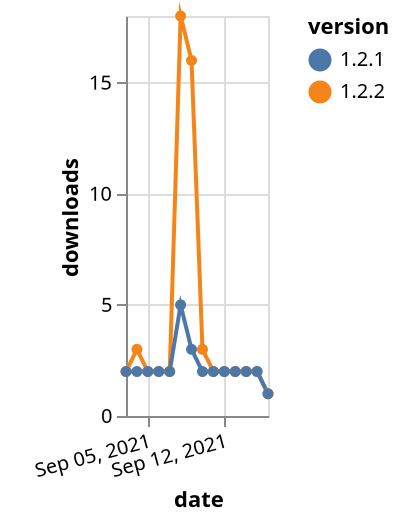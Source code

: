{"$schema": "https://vega.github.io/schema/vega-lite/v5.json", "description": "A simple bar chart with embedded data.", "data": {"values": [{"date": "2021-09-03", "total": 4351, "delta": 2, "version": "1.2.2"}, {"date": "2021-09-04", "total": 4354, "delta": 3, "version": "1.2.2"}, {"date": "2021-09-05", "total": 4356, "delta": 2, "version": "1.2.2"}, {"date": "2021-09-06", "total": 4358, "delta": 2, "version": "1.2.2"}, {"date": "2021-09-07", "total": 4360, "delta": 2, "version": "1.2.2"}, {"date": "2021-09-08", "total": 4378, "delta": 18, "version": "1.2.2"}, {"date": "2021-09-09", "total": 4394, "delta": 16, "version": "1.2.2"}, {"date": "2021-09-10", "total": 4397, "delta": 3, "version": "1.2.2"}, {"date": "2021-09-11", "total": 4399, "delta": 2, "version": "1.2.2"}, {"date": "2021-09-12", "total": 4401, "delta": 2, "version": "1.2.2"}, {"date": "2021-09-13", "total": 4403, "delta": 2, "version": "1.2.2"}, {"date": "2021-09-14", "total": 4405, "delta": 2, "version": "1.2.2"}, {"date": "2021-09-15", "total": 4407, "delta": 2, "version": "1.2.2"}, {"date": "2021-09-16", "total": 4408, "delta": 1, "version": "1.2.2"}, {"date": "2021-09-03", "total": 3341, "delta": 2, "version": "1.2.1"}, {"date": "2021-09-04", "total": 3343, "delta": 2, "version": "1.2.1"}, {"date": "2021-09-05", "total": 3345, "delta": 2, "version": "1.2.1"}, {"date": "2021-09-06", "total": 3347, "delta": 2, "version": "1.2.1"}, {"date": "2021-09-07", "total": 3349, "delta": 2, "version": "1.2.1"}, {"date": "2021-09-08", "total": 3354, "delta": 5, "version": "1.2.1"}, {"date": "2021-09-09", "total": 3357, "delta": 3, "version": "1.2.1"}, {"date": "2021-09-10", "total": 3359, "delta": 2, "version": "1.2.1"}, {"date": "2021-09-11", "total": 3361, "delta": 2, "version": "1.2.1"}, {"date": "2021-09-12", "total": 3363, "delta": 2, "version": "1.2.1"}, {"date": "2021-09-13", "total": 3365, "delta": 2, "version": "1.2.1"}, {"date": "2021-09-14", "total": 3367, "delta": 2, "version": "1.2.1"}, {"date": "2021-09-15", "total": 3369, "delta": 2, "version": "1.2.1"}, {"date": "2021-09-16", "total": 3370, "delta": 1, "version": "1.2.1"}]}, "width": "container", "mark": {"type": "line", "point": {"filled": true}}, "encoding": {"x": {"field": "date", "type": "temporal", "timeUnit": "yearmonthdate", "title": "date", "axis": {"labelAngle": -15}}, "y": {"field": "delta", "type": "quantitative", "title": "downloads"}, "color": {"field": "version", "type": "nominal"}, "tooltip": {"field": "delta"}}}